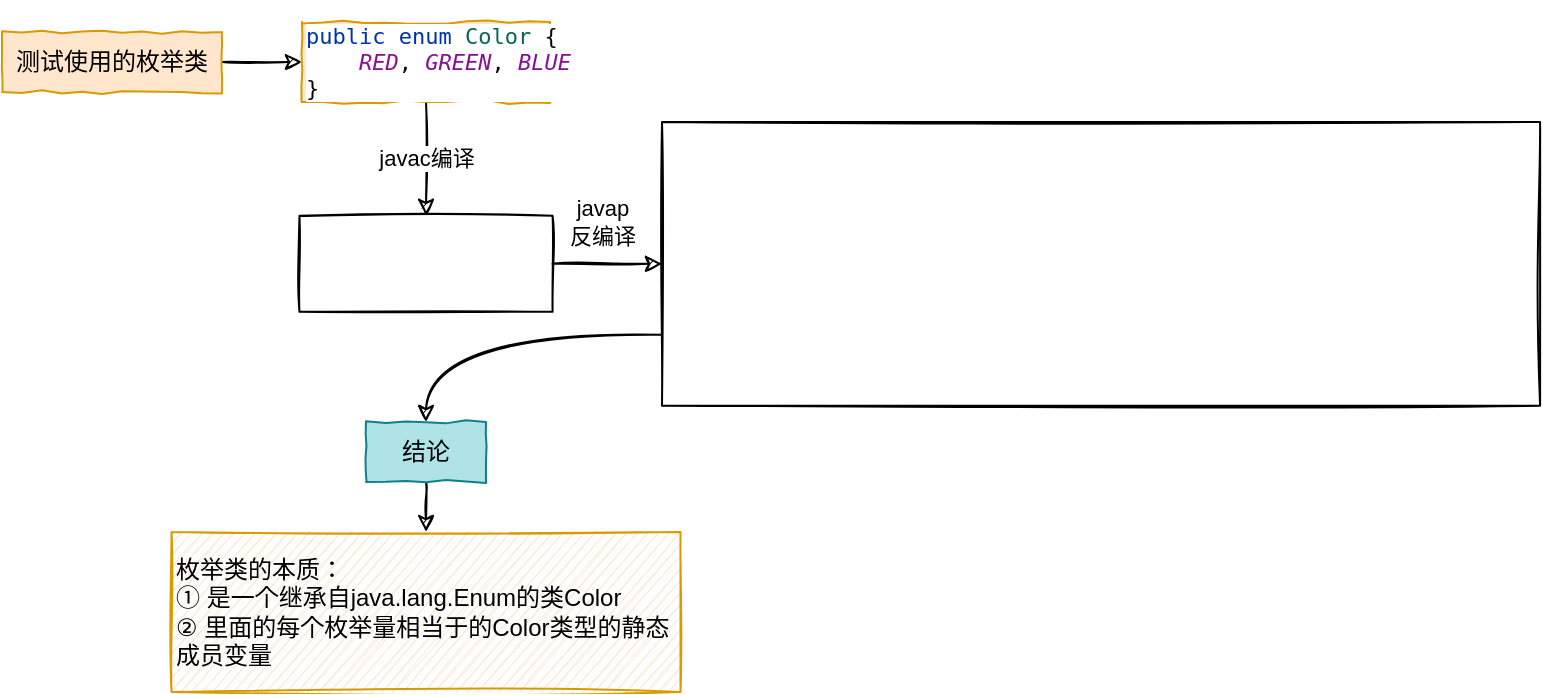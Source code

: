 <mxfile>
    <diagram id="spTDXPut5eZ6xc2-UA5q" name="第 1 页">
        <mxGraphModel dx="968" dy="558" grid="1" gridSize="10" guides="1" tooltips="1" connect="1" arrows="1" fold="1" page="1" pageScale="1" pageWidth="827" pageHeight="1169" math="0" shadow="0">
            <root>
                <mxCell id="0"/>
                <mxCell id="1" parent="0"/>
                <mxCell id="4" style="edgeStyle=none;html=1;exitX=1;exitY=0.5;exitDx=0;exitDy=0;entryX=0;entryY=0.5;entryDx=0;entryDy=0;fontSize=11;sketch=1;" edge="1" parent="1" source="2" target="3">
                    <mxGeometry relative="1" as="geometry"/>
                </mxCell>
                <mxCell id="2" value="测试使用的枚举类" style="rounded=0;whiteSpace=wrap;html=1;fillColor=#ffe6cc;strokeColor=#d79b00;comic=1;" vertex="1" parent="1">
                    <mxGeometry x="40" y="85" width="110" height="30" as="geometry"/>
                </mxCell>
                <mxCell id="6" value="javac编译" style="edgeStyle=none;sketch=1;html=1;exitX=0.5;exitY=1;exitDx=0;exitDy=0;entryX=0.5;entryY=0;entryDx=0;entryDy=0;fontSize=11;" edge="1" parent="1" source="3" target="7">
                    <mxGeometry relative="1" as="geometry">
                        <mxPoint x="258.0" y="170" as="targetPoint"/>
                    </mxGeometry>
                </mxCell>
                <mxCell id="3" value="&lt;pre style=&quot;background-color: rgb(255 , 255 , 255) ; color: rgb(8 , 8 , 8) ; font-family: &amp;#34;consolas&amp;#34; , monospace ; font-size: 11px&quot;&gt;&lt;span style=&quot;color: #0033b3&quot;&gt;public enum &lt;/span&gt;&lt;span style=&quot;color: #066555&quot;&gt;Color &lt;/span&gt;{&lt;br&gt;    &lt;span style=&quot;color: #871094 ; font-style: italic&quot;&gt;RED&lt;/span&gt;, &lt;span style=&quot;color: #871094 ; font-style: italic&quot;&gt;GREEN&lt;/span&gt;, &lt;span style=&quot;color: #871094 ; font-style: italic&quot;&gt;BLUE&lt;br&gt;&lt;/span&gt;}&lt;/pre&gt;" style="rounded=0;whiteSpace=wrap;html=1;fillColor=#ffe6cc;strokeColor=#d79b00;comic=1;align=left;" vertex="1" parent="1">
                    <mxGeometry x="190" y="80" width="124" height="40" as="geometry"/>
                </mxCell>
                <mxCell id="9" value="javap&lt;br&gt;反编译" style="edgeStyle=none;sketch=1;html=1;exitX=1;exitY=0.5;exitDx=0;exitDy=0;entryX=0;entryY=0.5;entryDx=0;entryDy=0;fontSize=11;" edge="1" parent="1" source="7" target="8">
                    <mxGeometry x="-0.096" y="21" relative="1" as="geometry">
                        <mxPoint as="offset"/>
                    </mxGeometry>
                </mxCell>
                <mxCell id="7" value="" style="shape=image;imageAspect=0;aspect=fixed;verticalLabelPosition=bottom;verticalAlign=top;comic=1;fontSize=11;image=https://codereaper-image-bed.oss-cn-shenzhen.aliyuncs.com/img/image-20220812144337684.png;imageBorder=default;sketch=1;" vertex="1" parent="1">
                    <mxGeometry x="188.73" y="176.93" width="126.55" height="48" as="geometry"/>
                </mxCell>
                <mxCell id="11" style="edgeStyle=orthogonalEdgeStyle;sketch=1;html=1;exitX=0;exitY=0.75;exitDx=0;exitDy=0;entryX=0.5;entryY=0;entryDx=0;entryDy=0;fontSize=11;curved=1;" edge="1" parent="1" source="8" target="10">
                    <mxGeometry relative="1" as="geometry"/>
                </mxCell>
                <mxCell id="8" value="" style="shape=image;imageAspect=0;aspect=fixed;verticalLabelPosition=bottom;verticalAlign=top;comic=1;sketch=1;fontSize=11;image=https://codereaper-image-bed.oss-cn-shenzhen.aliyuncs.com/img/image-20220812144450104.png;imageBorder=default;" vertex="1" parent="1">
                    <mxGeometry x="370" y="130" width="439.05" height="141.85" as="geometry"/>
                </mxCell>
                <mxCell id="13" style="sketch=1;html=1;exitX=0.5;exitY=1;exitDx=0;exitDy=0;entryX=0.5;entryY=0;entryDx=0;entryDy=0;fontSize=11;" edge="1" parent="1" source="10" target="12">
                    <mxGeometry relative="1" as="geometry"/>
                </mxCell>
                <mxCell id="10" value="结论" style="rounded=0;whiteSpace=wrap;html=1;fillColor=#b0e3e6;strokeColor=#0e8088;comic=1;" vertex="1" parent="1">
                    <mxGeometry x="222" y="280" width="60" height="30" as="geometry"/>
                </mxCell>
                <mxCell id="12" value="枚举类的本质：&lt;br&gt;① 是一个继承自java.lang.Enum的类Color&lt;br&gt;② 里面的每个枚举量相当于的Color类型的静态成员变量" style="rounded=0;whiteSpace=wrap;html=1;fillColor=#ffe6cc;strokeColor=#d79b00;comic=1;align=left;sketch=1;" vertex="1" parent="1">
                    <mxGeometry x="124.76" y="335" width="254.5" height="80" as="geometry"/>
                </mxCell>
            </root>
        </mxGraphModel>
    </diagram>
</mxfile>